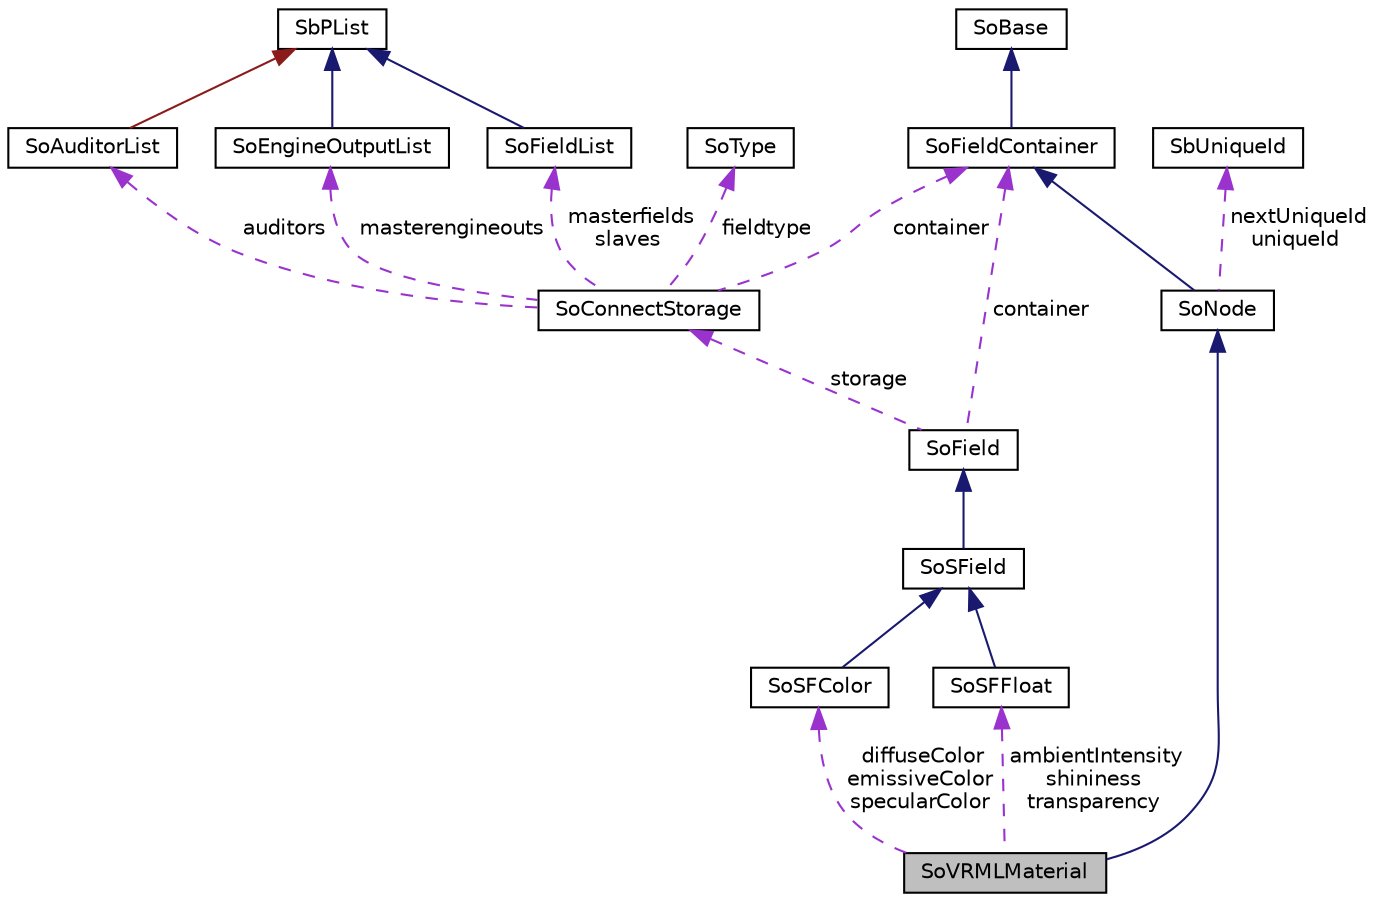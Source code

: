 digraph "SoVRMLMaterial"
{
 // LATEX_PDF_SIZE
  edge [fontname="Helvetica",fontsize="10",labelfontname="Helvetica",labelfontsize="10"];
  node [fontname="Helvetica",fontsize="10",shape=record];
  Node1 [label="SoVRMLMaterial",height=0.2,width=0.4,color="black", fillcolor="grey75", style="filled", fontcolor="black",tooltip=" "];
  Node2 -> Node1 [dir="back",color="midnightblue",fontsize="10",style="solid",fontname="Helvetica"];
  Node2 [label="SoNode",height=0.2,width=0.4,color="black", fillcolor="white", style="filled",URL="$classSoNode.html",tooltip="The SoNode class is the base class for nodes used in scene graphs."];
  Node3 -> Node2 [dir="back",color="midnightblue",fontsize="10",style="solid",fontname="Helvetica"];
  Node3 [label="SoFieldContainer",height=0.2,width=0.4,color="black", fillcolor="white", style="filled",URL="$classSoFieldContainer.html",tooltip="The SoFieldContainer class is a base class for all classes that contain fields."];
  Node4 -> Node3 [dir="back",color="midnightblue",fontsize="10",style="solid",fontname="Helvetica"];
  Node4 [label="SoBase",height=0.2,width=0.4,color="black", fillcolor="white", style="filled",URL="$classSoBase.html",tooltip="The SoBase class is the top-level superclass for a number of class-hierarchies."];
  Node5 -> Node2 [dir="back",color="darkorchid3",fontsize="10",style="dashed",label=" nextUniqueId\nuniqueId" ,fontname="Helvetica"];
  Node5 [label="SbUniqueId",height=0.2,width=0.4,color="black", fillcolor="white", style="filled",URL="$classSbUniqueId.html",tooltip="SbUniqueId is an integer type for node identifiers."];
  Node6 -> Node1 [dir="back",color="darkorchid3",fontsize="10",style="dashed",label=" ambientIntensity\nshininess\ntransparency" ,fontname="Helvetica"];
  Node6 [label="SoSFFloat",height=0.2,width=0.4,color="black", fillcolor="white", style="filled",URL="$classSoSFFloat.html",tooltip="The SoSFFloat class is a container for a floating point value."];
  Node7 -> Node6 [dir="back",color="midnightblue",fontsize="10",style="solid",fontname="Helvetica"];
  Node7 [label="SoSField",height=0.2,width=0.4,color="black", fillcolor="white", style="filled",URL="$classSoSField.html",tooltip="The SoSField class is the base class for fields which contains only a single value."];
  Node8 -> Node7 [dir="back",color="midnightblue",fontsize="10",style="solid",fontname="Helvetica"];
  Node8 [label="SoField",height=0.2,width=0.4,color="black", fillcolor="white", style="filled",URL="$classSoField.html",tooltip="The SoField class is the top-level abstract base class for fields."];
  Node3 -> Node8 [dir="back",color="darkorchid3",fontsize="10",style="dashed",label=" container" ,fontname="Helvetica"];
  Node9 -> Node8 [dir="back",color="darkorchid3",fontsize="10",style="dashed",label=" storage" ,fontname="Helvetica"];
  Node9 [label="SoConnectStorage",height=0.2,width=0.4,color="black", fillcolor="white", style="filled",URL="$classSoConnectStorage.html",tooltip=" "];
  Node10 -> Node9 [dir="back",color="darkorchid3",fontsize="10",style="dashed",label=" masterfields\nslaves" ,fontname="Helvetica"];
  Node10 [label="SoFieldList",height=0.2,width=0.4,color="black", fillcolor="white", style="filled",URL="$classSoFieldList.html",tooltip="The SoFieldList class is a container for pointers to SoField objects."];
  Node11 -> Node10 [dir="back",color="midnightblue",fontsize="10",style="solid",fontname="Helvetica"];
  Node11 [label="SbPList",height=0.2,width=0.4,color="black", fillcolor="white", style="filled",URL="$classSbPList.html",tooltip="The SbPList class is a container class for void pointers."];
  Node12 -> Node9 [dir="back",color="darkorchid3",fontsize="10",style="dashed",label=" auditors" ,fontname="Helvetica"];
  Node12 [label="SoAuditorList",height=0.2,width=0.4,color="black", fillcolor="white", style="filled",URL="$classSoAuditorList.html",tooltip="The SoAuditorList class is used to keep track of auditors for certain object classes."];
  Node11 -> Node12 [dir="back",color="firebrick4",fontsize="10",style="solid",fontname="Helvetica"];
  Node3 -> Node9 [dir="back",color="darkorchid3",fontsize="10",style="dashed",label=" container" ,fontname="Helvetica"];
  Node13 -> Node9 [dir="back",color="darkorchid3",fontsize="10",style="dashed",label=" fieldtype" ,fontname="Helvetica"];
  Node13 [label="SoType",height=0.2,width=0.4,color="black", fillcolor="white", style="filled",URL="$classSoType.html",tooltip="The SoType class is the basis for the runtime type system in Coin."];
  Node14 -> Node9 [dir="back",color="darkorchid3",fontsize="10",style="dashed",label=" masterengineouts" ,fontname="Helvetica"];
  Node14 [label="SoEngineOutputList",height=0.2,width=0.4,color="black", fillcolor="white", style="filled",URL="$classSoEngineOutputList.html",tooltip="The SoEngineOutputList class is a container for SoEngineOutput objects."];
  Node11 -> Node14 [dir="back",color="midnightblue",fontsize="10",style="solid",fontname="Helvetica"];
  Node15 -> Node1 [dir="back",color="darkorchid3",fontsize="10",style="dashed",label=" diffuseColor\nemissiveColor\nspecularColor" ,fontname="Helvetica"];
  Node15 [label="SoSFColor",height=0.2,width=0.4,color="black", fillcolor="white", style="filled",URL="$classSoSFColor.html",tooltip="The SoSFColor class is a container for an SbColor value."];
  Node7 -> Node15 [dir="back",color="midnightblue",fontsize="10",style="solid",fontname="Helvetica"];
}

